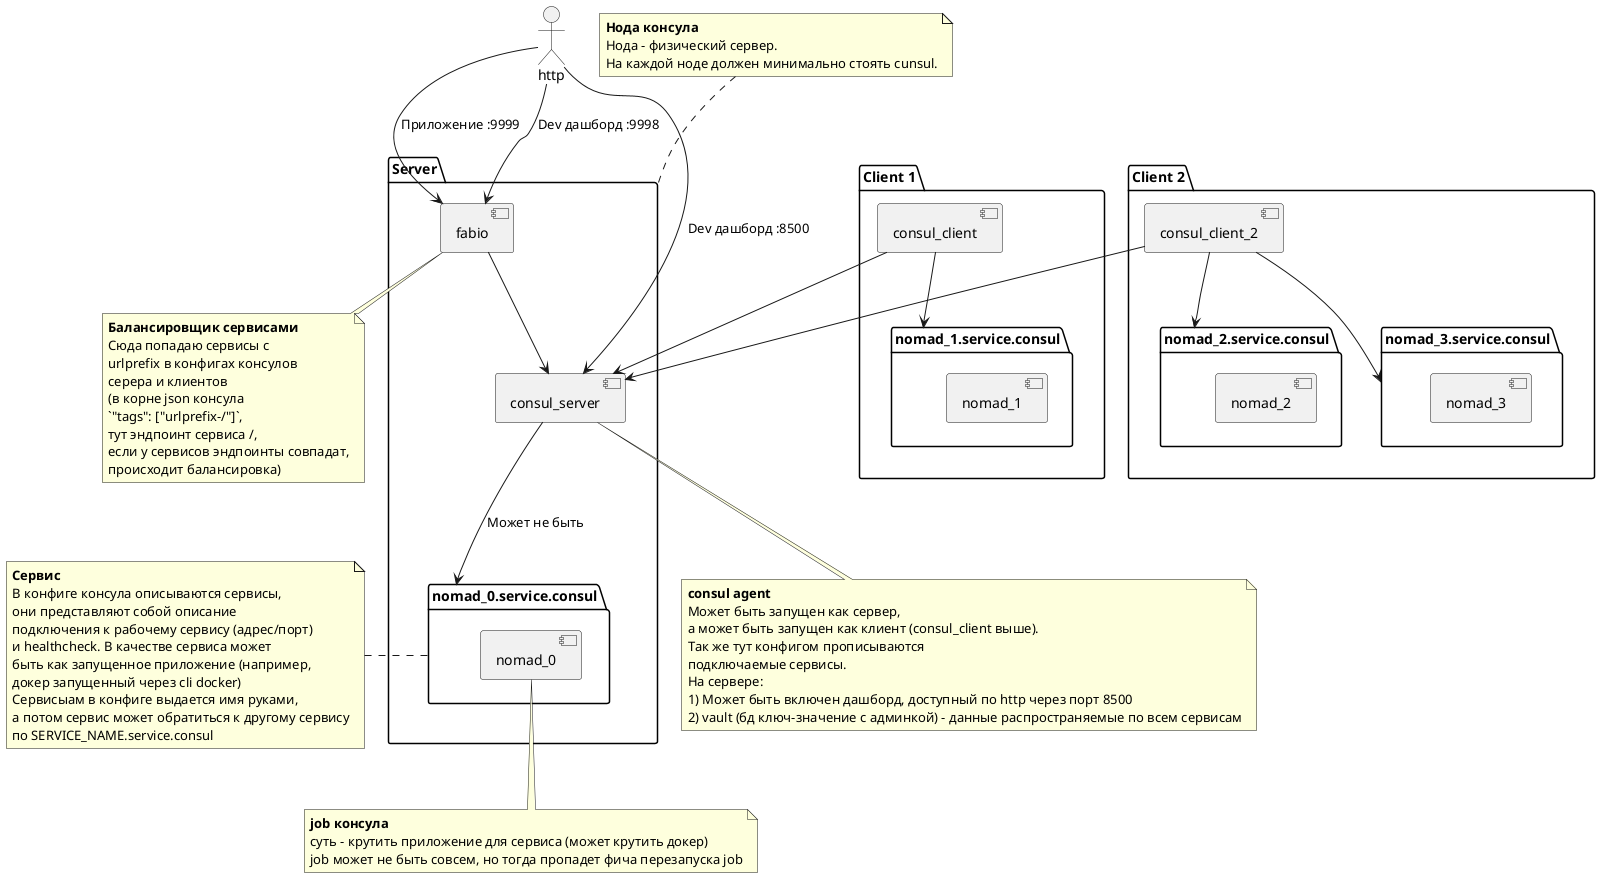 @startuml

package "Server" as server_node {
    [fabio]
    [consul_server]
    package "nomad_0.service.consul" as nomad_0_service {
        [nomad_0]
    }
}

package "Client 1" {
    [consul_client]
    package "nomad_1.service.consul" as nomad_1_service {
        [nomad_1]
    }
}

package "Client 2" {
    [consul_client_2]
    package "nomad_2.service.consul" as nomad_2_service {
        [nomad_2]
    }
    package "nomad_3.service.consul" as nomad_3_service {
        [nomad_3]
    }
}

:http: --> [fabio] : "Dev дашборд :9998"
:http: --> [fabio] : "Приложение :9999"
:http: --> [consul_server] : "Dev дашборд :8500"
[fabio] --> [consul_server]
[consul_server] --> [nomad_0_service] : "Может не быть"

[consul_client] --> [consul_server]
[consul_client] --> [nomad_1_service]

[consul_client_2] --> [consul_server]
[consul_client_2] --> [nomad_2_service]
[consul_client_2] --> [nomad_3_service]

note top of server_node
  <b>Нода консула</b>
  Нода - физический сервер.
  На каждой ноде должен минимально стоять cunsul.
end note

note bottom of fabio
  <b>Балансировщик сервисами</b>
  Сюда попадаю сервисы с
  urlprefix в конфигах консулов
  серера и клиентов
  (в корне json консула
  `"tags": ["urlprefix-/"]`,
  тут эндпоинт сервиса /,
  если у сервисов эндпоинты совпадат,
  происходит балансировка)
end note

note bottom of consul_server
  <b>consul agent</b>
  Может быть запущен как сервер,
  а может быть запущен как клиент (consul_client выше).
  Так же тут конфигом прописываются
  подключаемые сервисы.
  На сервере:
  1) Может быть включен дашборд, доступный по http через порт 8500
  2) vault (бд ключ-значение с админкой) - данные распространяемые по всем сервисам
end note

note left of nomad_0_service
  <b>Сервис</b>
  В конфиге консула описываются сервисы,
  они представляют собой описание
  подключения к рабочему сервису (адрес/порт)
  и healthcheck. В качестве сервиса может
  быть как запущенное приложение (например,
  докер запущенный через cli docker)
  Сервисыам в конфиге выдается имя руками,
  а потом сервис может обратиться к другому сервису
  по SERVICE_NAME.service.consul
end note

note bottom of nomad_0
  <b>job консула</b>
  суть - крутить приложение для сервиса (может крутить докер)
  job может не быть совсем, но тогда пропадет фича перезапуска job
end note

@enduml
